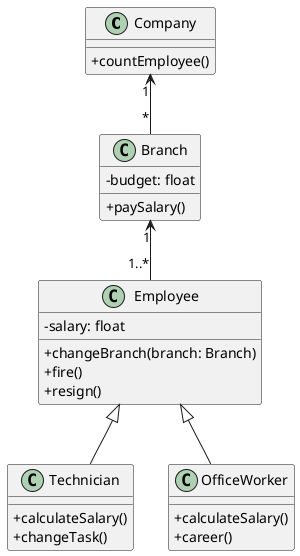 @startuml
'https://plantuml.com/class-diagram
skinparam classAttributeIconSize 0
class Company {
    +countEmployee()
}
class Branch {
    -budget: float
    +paySalary()
}
class Employee {
    -salary: float
    +changeBranch(branch: Branch)
    +fire()
    +resign()
}
class Technician {
    +calculateSalary()
    +changeTask()
}
class OfficeWorker {
    +calculateSalary()
    +career()
}

Employee ^-- Technician
Employee ^-- OfficeWorker
Company "1" <-- "*" Branch
Branch "1" <-- "1..*" Employee
@enduml